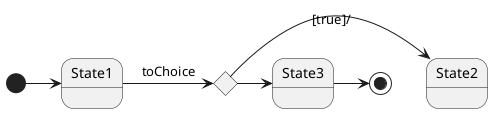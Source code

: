 @startuml
state State1
state State3
state State2
state Choice <<choice>>
State1 -> Choice : toChoice
[*] -> State1
Choice -> State2 : [true]/
Choice -> State3
State3 -> [*]
@enduml